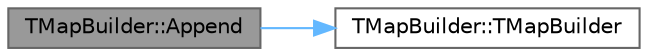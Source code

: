 digraph "TMapBuilder::Append"
{
 // INTERACTIVE_SVG=YES
 // LATEX_PDF_SIZE
  bgcolor="transparent";
  edge [fontname=Helvetica,fontsize=10,labelfontname=Helvetica,labelfontsize=10];
  node [fontname=Helvetica,fontsize=10,shape=box,height=0.2,width=0.4];
  rankdir="LR";
  Node1 [id="Node000001",label="TMapBuilder::Append",height=0.2,width=0.4,color="gray40", fillcolor="grey60", style="filled", fontcolor="black",tooltip="Appends another map."];
  Node1 -> Node2 [id="edge1_Node000001_Node000002",color="steelblue1",style="solid",tooltip=" "];
  Node2 [id="Node000002",label="TMapBuilder::TMapBuilder",height=0.2,width=0.4,color="grey40", fillcolor="white", style="filled",URL="$da/dc7/classTMapBuilder.html#a8612775dc31a765f2e5eb1a3ad841786",tooltip="Default constructor."];
}
